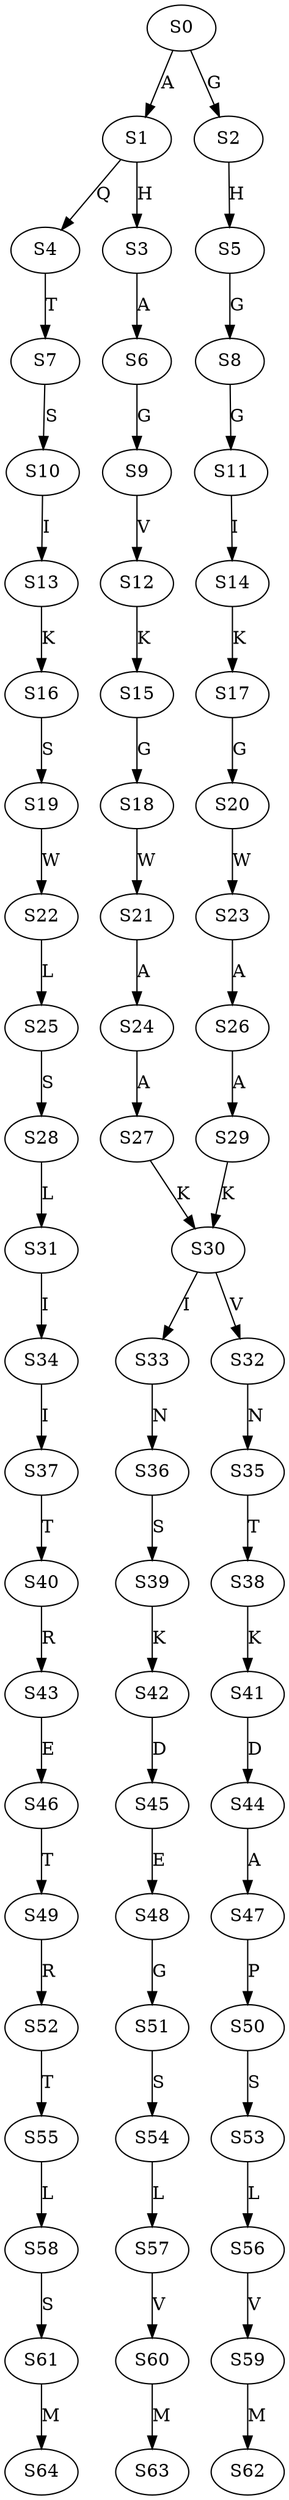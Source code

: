 strict digraph  {
	S0 -> S1 [ label = A ];
	S0 -> S2 [ label = G ];
	S1 -> S3 [ label = H ];
	S1 -> S4 [ label = Q ];
	S2 -> S5 [ label = H ];
	S3 -> S6 [ label = A ];
	S4 -> S7 [ label = T ];
	S5 -> S8 [ label = G ];
	S6 -> S9 [ label = G ];
	S7 -> S10 [ label = S ];
	S8 -> S11 [ label = G ];
	S9 -> S12 [ label = V ];
	S10 -> S13 [ label = I ];
	S11 -> S14 [ label = I ];
	S12 -> S15 [ label = K ];
	S13 -> S16 [ label = K ];
	S14 -> S17 [ label = K ];
	S15 -> S18 [ label = G ];
	S16 -> S19 [ label = S ];
	S17 -> S20 [ label = G ];
	S18 -> S21 [ label = W ];
	S19 -> S22 [ label = W ];
	S20 -> S23 [ label = W ];
	S21 -> S24 [ label = A ];
	S22 -> S25 [ label = L ];
	S23 -> S26 [ label = A ];
	S24 -> S27 [ label = A ];
	S25 -> S28 [ label = S ];
	S26 -> S29 [ label = A ];
	S27 -> S30 [ label = K ];
	S28 -> S31 [ label = L ];
	S29 -> S30 [ label = K ];
	S30 -> S32 [ label = V ];
	S30 -> S33 [ label = I ];
	S31 -> S34 [ label = I ];
	S32 -> S35 [ label = N ];
	S33 -> S36 [ label = N ];
	S34 -> S37 [ label = I ];
	S35 -> S38 [ label = T ];
	S36 -> S39 [ label = S ];
	S37 -> S40 [ label = T ];
	S38 -> S41 [ label = K ];
	S39 -> S42 [ label = K ];
	S40 -> S43 [ label = R ];
	S41 -> S44 [ label = D ];
	S42 -> S45 [ label = D ];
	S43 -> S46 [ label = E ];
	S44 -> S47 [ label = A ];
	S45 -> S48 [ label = E ];
	S46 -> S49 [ label = T ];
	S47 -> S50 [ label = P ];
	S48 -> S51 [ label = G ];
	S49 -> S52 [ label = R ];
	S50 -> S53 [ label = S ];
	S51 -> S54 [ label = S ];
	S52 -> S55 [ label = T ];
	S53 -> S56 [ label = L ];
	S54 -> S57 [ label = L ];
	S55 -> S58 [ label = L ];
	S56 -> S59 [ label = V ];
	S57 -> S60 [ label = V ];
	S58 -> S61 [ label = S ];
	S59 -> S62 [ label = M ];
	S60 -> S63 [ label = M ];
	S61 -> S64 [ label = M ];
}
